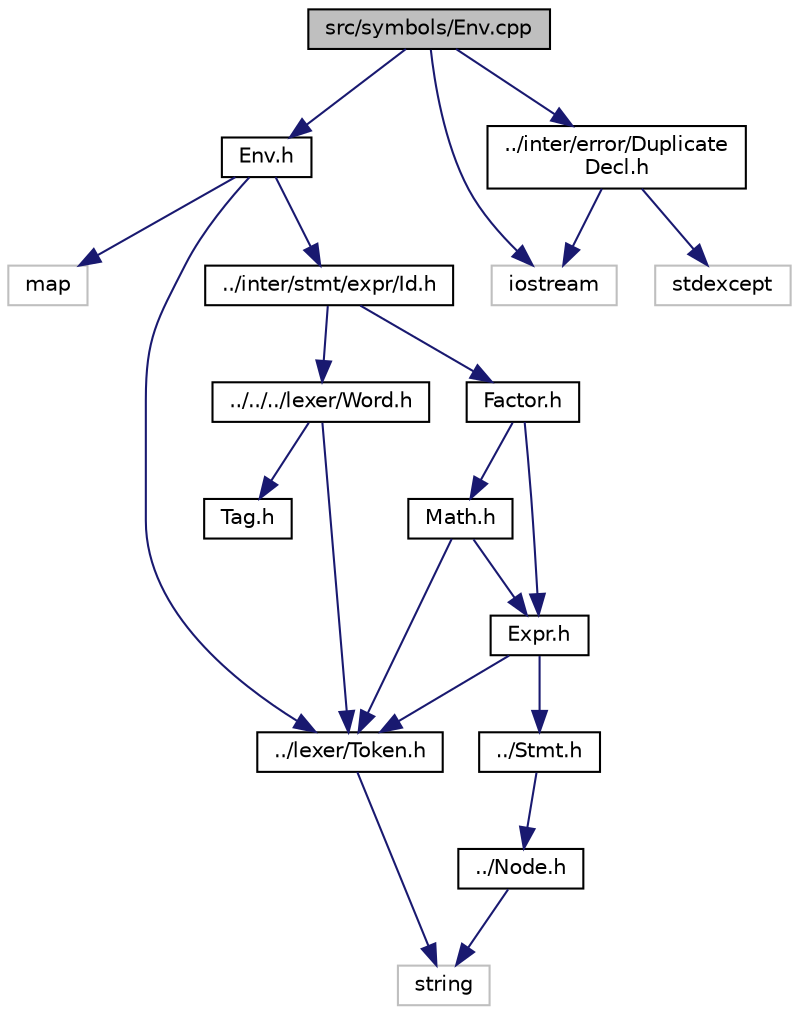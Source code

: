 digraph "src/symbols/Env.cpp"
{
  edge [fontname="Helvetica",fontsize="10",labelfontname="Helvetica",labelfontsize="10"];
  node [fontname="Helvetica",fontsize="10",shape=record];
  Node0 [label="src/symbols/Env.cpp",height=0.2,width=0.4,color="black", fillcolor="grey75", style="filled", fontcolor="black"];
  Node0 -> Node1 [color="midnightblue",fontsize="10",style="solid",fontname="Helvetica"];
  Node1 [label="iostream",height=0.2,width=0.4,color="grey75", fillcolor="white", style="filled"];
  Node0 -> Node2 [color="midnightblue",fontsize="10",style="solid",fontname="Helvetica"];
  Node2 [label="Env.h",height=0.2,width=0.4,color="black", fillcolor="white", style="filled",URL="$_env_8h.html"];
  Node2 -> Node3 [color="midnightblue",fontsize="10",style="solid",fontname="Helvetica"];
  Node3 [label="map",height=0.2,width=0.4,color="grey75", fillcolor="white", style="filled"];
  Node2 -> Node4 [color="midnightblue",fontsize="10",style="solid",fontname="Helvetica"];
  Node4 [label="../lexer/Token.h",height=0.2,width=0.4,color="black", fillcolor="white", style="filled",URL="$_token_8h.html"];
  Node4 -> Node5 [color="midnightblue",fontsize="10",style="solid",fontname="Helvetica"];
  Node5 [label="string",height=0.2,width=0.4,color="grey75", fillcolor="white", style="filled"];
  Node2 -> Node6 [color="midnightblue",fontsize="10",style="solid",fontname="Helvetica"];
  Node6 [label="../inter/stmt/expr/Id.h",height=0.2,width=0.4,color="black", fillcolor="white", style="filled",URL="$_id_8h.html"];
  Node6 -> Node7 [color="midnightblue",fontsize="10",style="solid",fontname="Helvetica"];
  Node7 [label="Factor.h",height=0.2,width=0.4,color="black", fillcolor="white", style="filled",URL="$_factor_8h.html"];
  Node7 -> Node8 [color="midnightblue",fontsize="10",style="solid",fontname="Helvetica"];
  Node8 [label="Expr.h",height=0.2,width=0.4,color="black", fillcolor="white", style="filled",URL="$_expr_8h.html"];
  Node8 -> Node9 [color="midnightblue",fontsize="10",style="solid",fontname="Helvetica"];
  Node9 [label="../Stmt.h",height=0.2,width=0.4,color="black", fillcolor="white", style="filled",URL="$_stmt_8h.html"];
  Node9 -> Node10 [color="midnightblue",fontsize="10",style="solid",fontname="Helvetica"];
  Node10 [label="../Node.h",height=0.2,width=0.4,color="black", fillcolor="white", style="filled",URL="$_node_8h.html"];
  Node10 -> Node5 [color="midnightblue",fontsize="10",style="solid",fontname="Helvetica"];
  Node8 -> Node4 [color="midnightblue",fontsize="10",style="solid",fontname="Helvetica"];
  Node7 -> Node11 [color="midnightblue",fontsize="10",style="solid",fontname="Helvetica"];
  Node11 [label="Math.h",height=0.2,width=0.4,color="black", fillcolor="white", style="filled",URL="$_math_8h.html"];
  Node11 -> Node4 [color="midnightblue",fontsize="10",style="solid",fontname="Helvetica"];
  Node11 -> Node8 [color="midnightblue",fontsize="10",style="solid",fontname="Helvetica"];
  Node6 -> Node12 [color="midnightblue",fontsize="10",style="solid",fontname="Helvetica"];
  Node12 [label="../../../lexer/Word.h",height=0.2,width=0.4,color="black", fillcolor="white", style="filled",URL="$_word_8h.html"];
  Node12 -> Node4 [color="midnightblue",fontsize="10",style="solid",fontname="Helvetica"];
  Node12 -> Node13 [color="midnightblue",fontsize="10",style="solid",fontname="Helvetica"];
  Node13 [label="Tag.h",height=0.2,width=0.4,color="black", fillcolor="white", style="filled",URL="$_tag_8h.html"];
  Node0 -> Node14 [color="midnightblue",fontsize="10",style="solid",fontname="Helvetica"];
  Node14 [label="../inter/error/Duplicate\lDecl.h",height=0.2,width=0.4,color="black", fillcolor="white", style="filled",URL="$_duplicate_decl_8h.html"];
  Node14 -> Node15 [color="midnightblue",fontsize="10",style="solid",fontname="Helvetica"];
  Node15 [label="stdexcept",height=0.2,width=0.4,color="grey75", fillcolor="white", style="filled"];
  Node14 -> Node1 [color="midnightblue",fontsize="10",style="solid",fontname="Helvetica"];
}
